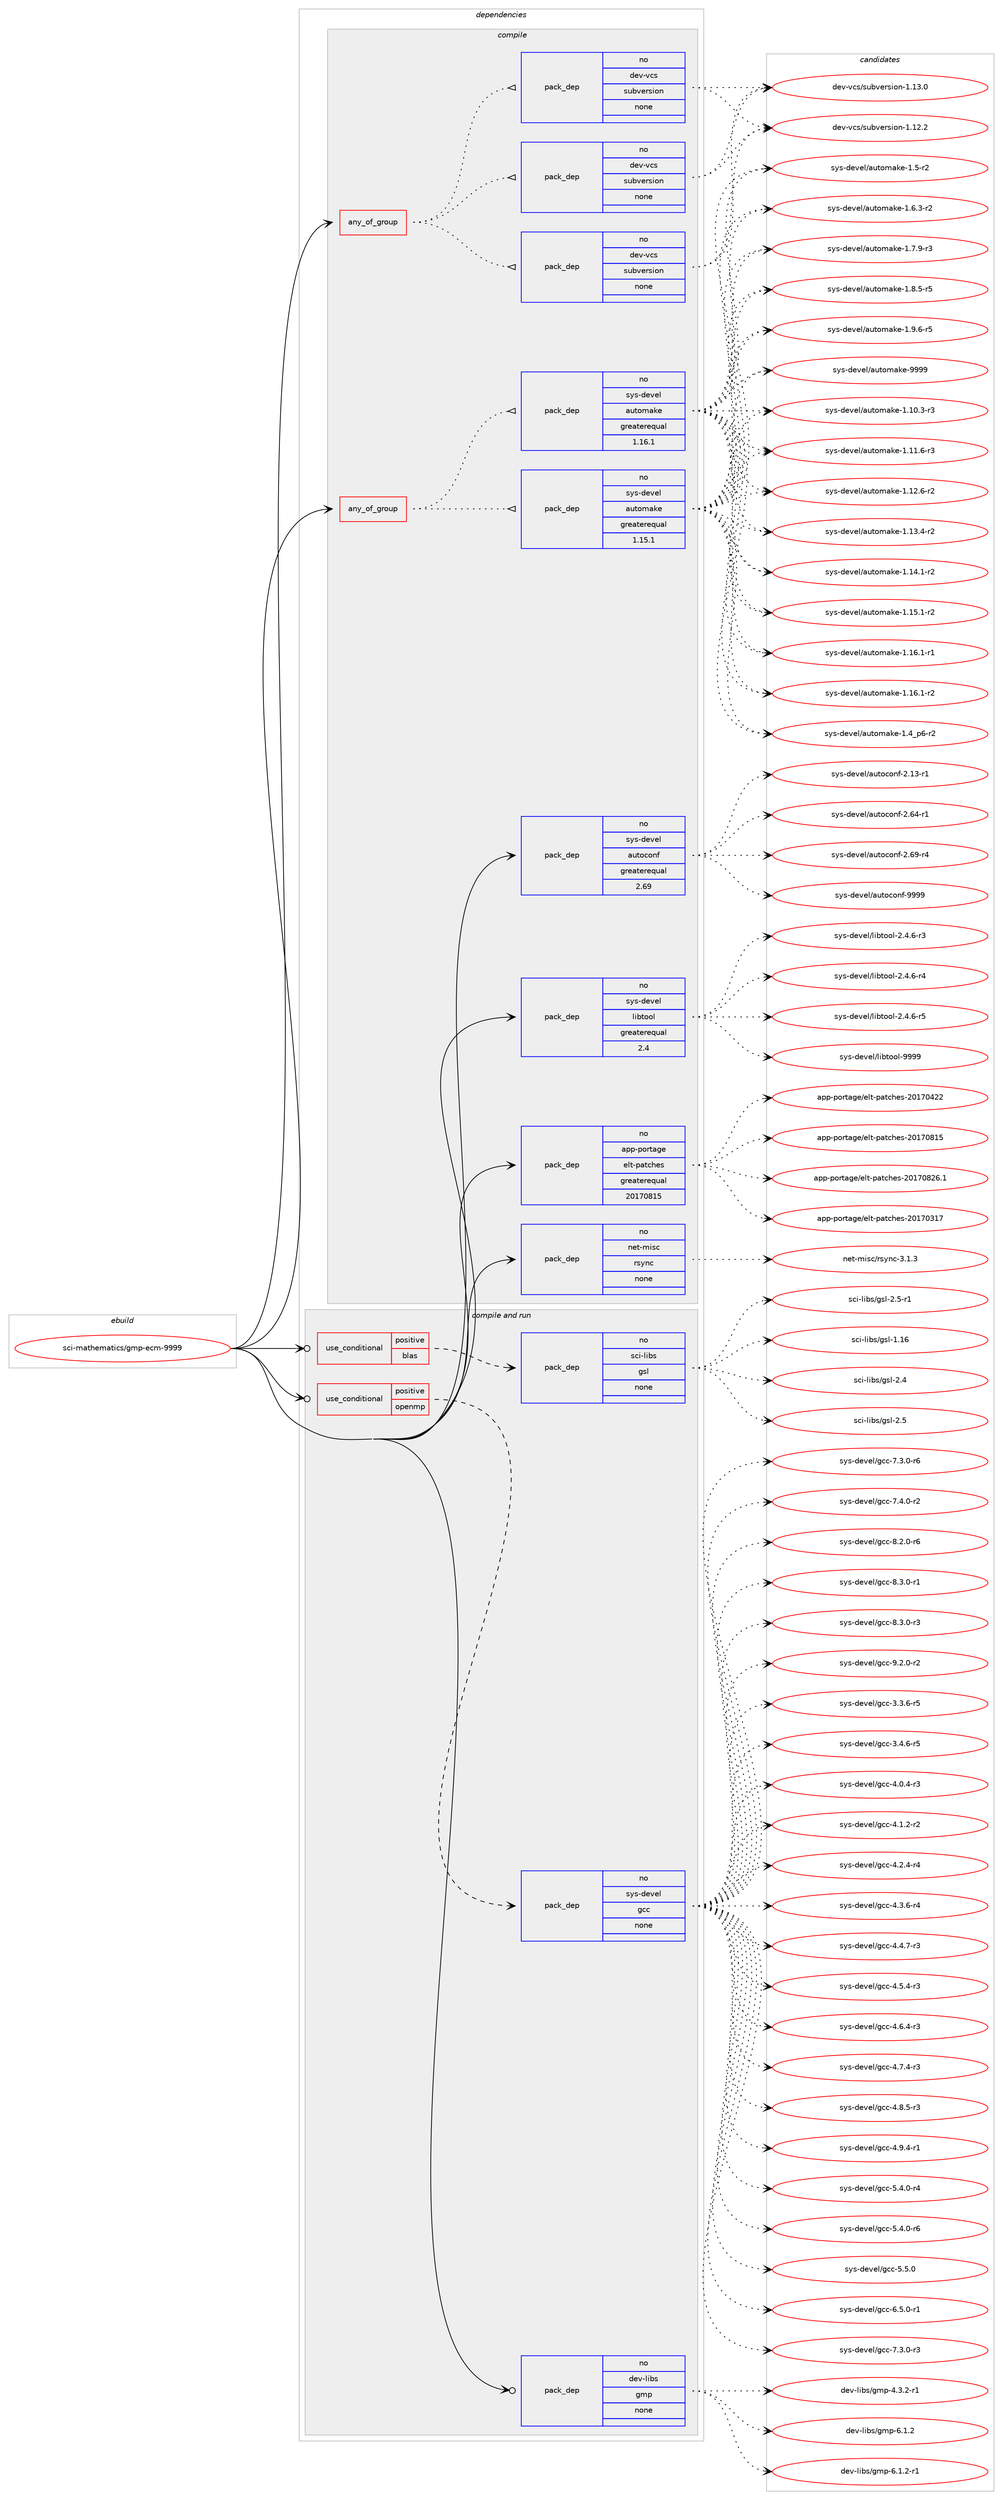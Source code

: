 digraph prolog {

# *************
# Graph options
# *************

newrank=true;
concentrate=true;
compound=true;
graph [rankdir=LR,fontname=Helvetica,fontsize=10,ranksep=1.5];#, ranksep=2.5, nodesep=0.2];
edge  [arrowhead=vee];
node  [fontname=Helvetica,fontsize=10];

# **********
# The ebuild
# **********

subgraph cluster_leftcol {
color=gray;
rank=same;
label=<<i>ebuild</i>>;
id [label="sci-mathematics/gmp-ecm-9999", color=red, width=4, href="../sci-mathematics/gmp-ecm-9999.svg"];
}

# ****************
# The dependencies
# ****************

subgraph cluster_midcol {
color=gray;
label=<<i>dependencies</i>>;
subgraph cluster_compile {
fillcolor="#eeeeee";
style=filled;
label=<<i>compile</i>>;
subgraph any14711 {
dependency861287 [label=<<TABLE BORDER="0" CELLBORDER="1" CELLSPACING="0" CELLPADDING="4"><TR><TD CELLPADDING="10">any_of_group</TD></TR></TABLE>>, shape=none, color=red];subgraph pack636971 {
dependency861288 [label=<<TABLE BORDER="0" CELLBORDER="1" CELLSPACING="0" CELLPADDING="4" WIDTH="220"><TR><TD ROWSPAN="6" CELLPADDING="30">pack_dep</TD></TR><TR><TD WIDTH="110">no</TD></TR><TR><TD>dev-vcs</TD></TR><TR><TD>subversion</TD></TR><TR><TD>none</TD></TR><TR><TD></TD></TR></TABLE>>, shape=none, color=blue];
}
dependency861287:e -> dependency861288:w [weight=20,style="dotted",arrowhead="oinv"];
subgraph pack636972 {
dependency861289 [label=<<TABLE BORDER="0" CELLBORDER="1" CELLSPACING="0" CELLPADDING="4" WIDTH="220"><TR><TD ROWSPAN="6" CELLPADDING="30">pack_dep</TD></TR><TR><TD WIDTH="110">no</TD></TR><TR><TD>dev-vcs</TD></TR><TR><TD>subversion</TD></TR><TR><TD>none</TD></TR><TR><TD></TD></TR></TABLE>>, shape=none, color=blue];
}
dependency861287:e -> dependency861289:w [weight=20,style="dotted",arrowhead="oinv"];
subgraph pack636973 {
dependency861290 [label=<<TABLE BORDER="0" CELLBORDER="1" CELLSPACING="0" CELLPADDING="4" WIDTH="220"><TR><TD ROWSPAN="6" CELLPADDING="30">pack_dep</TD></TR><TR><TD WIDTH="110">no</TD></TR><TR><TD>dev-vcs</TD></TR><TR><TD>subversion</TD></TR><TR><TD>none</TD></TR><TR><TD></TD></TR></TABLE>>, shape=none, color=blue];
}
dependency861287:e -> dependency861290:w [weight=20,style="dotted",arrowhead="oinv"];
}
id:e -> dependency861287:w [weight=20,style="solid",arrowhead="vee"];
subgraph any14712 {
dependency861291 [label=<<TABLE BORDER="0" CELLBORDER="1" CELLSPACING="0" CELLPADDING="4"><TR><TD CELLPADDING="10">any_of_group</TD></TR></TABLE>>, shape=none, color=red];subgraph pack636974 {
dependency861292 [label=<<TABLE BORDER="0" CELLBORDER="1" CELLSPACING="0" CELLPADDING="4" WIDTH="220"><TR><TD ROWSPAN="6" CELLPADDING="30">pack_dep</TD></TR><TR><TD WIDTH="110">no</TD></TR><TR><TD>sys-devel</TD></TR><TR><TD>automake</TD></TR><TR><TD>greaterequal</TD></TR><TR><TD>1.16.1</TD></TR></TABLE>>, shape=none, color=blue];
}
dependency861291:e -> dependency861292:w [weight=20,style="dotted",arrowhead="oinv"];
subgraph pack636975 {
dependency861293 [label=<<TABLE BORDER="0" CELLBORDER="1" CELLSPACING="0" CELLPADDING="4" WIDTH="220"><TR><TD ROWSPAN="6" CELLPADDING="30">pack_dep</TD></TR><TR><TD WIDTH="110">no</TD></TR><TR><TD>sys-devel</TD></TR><TR><TD>automake</TD></TR><TR><TD>greaterequal</TD></TR><TR><TD>1.15.1</TD></TR></TABLE>>, shape=none, color=blue];
}
dependency861291:e -> dependency861293:w [weight=20,style="dotted",arrowhead="oinv"];
}
id:e -> dependency861291:w [weight=20,style="solid",arrowhead="vee"];
subgraph pack636976 {
dependency861294 [label=<<TABLE BORDER="0" CELLBORDER="1" CELLSPACING="0" CELLPADDING="4" WIDTH="220"><TR><TD ROWSPAN="6" CELLPADDING="30">pack_dep</TD></TR><TR><TD WIDTH="110">no</TD></TR><TR><TD>app-portage</TD></TR><TR><TD>elt-patches</TD></TR><TR><TD>greaterequal</TD></TR><TR><TD>20170815</TD></TR></TABLE>>, shape=none, color=blue];
}
id:e -> dependency861294:w [weight=20,style="solid",arrowhead="vee"];
subgraph pack636977 {
dependency861295 [label=<<TABLE BORDER="0" CELLBORDER="1" CELLSPACING="0" CELLPADDING="4" WIDTH="220"><TR><TD ROWSPAN="6" CELLPADDING="30">pack_dep</TD></TR><TR><TD WIDTH="110">no</TD></TR><TR><TD>net-misc</TD></TR><TR><TD>rsync</TD></TR><TR><TD>none</TD></TR><TR><TD></TD></TR></TABLE>>, shape=none, color=blue];
}
id:e -> dependency861295:w [weight=20,style="solid",arrowhead="vee"];
subgraph pack636978 {
dependency861296 [label=<<TABLE BORDER="0" CELLBORDER="1" CELLSPACING="0" CELLPADDING="4" WIDTH="220"><TR><TD ROWSPAN="6" CELLPADDING="30">pack_dep</TD></TR><TR><TD WIDTH="110">no</TD></TR><TR><TD>sys-devel</TD></TR><TR><TD>autoconf</TD></TR><TR><TD>greaterequal</TD></TR><TR><TD>2.69</TD></TR></TABLE>>, shape=none, color=blue];
}
id:e -> dependency861296:w [weight=20,style="solid",arrowhead="vee"];
subgraph pack636979 {
dependency861297 [label=<<TABLE BORDER="0" CELLBORDER="1" CELLSPACING="0" CELLPADDING="4" WIDTH="220"><TR><TD ROWSPAN="6" CELLPADDING="30">pack_dep</TD></TR><TR><TD WIDTH="110">no</TD></TR><TR><TD>sys-devel</TD></TR><TR><TD>libtool</TD></TR><TR><TD>greaterequal</TD></TR><TR><TD>2.4</TD></TR></TABLE>>, shape=none, color=blue];
}
id:e -> dependency861297:w [weight=20,style="solid",arrowhead="vee"];
}
subgraph cluster_compileandrun {
fillcolor="#eeeeee";
style=filled;
label=<<i>compile and run</i>>;
subgraph cond209093 {
dependency861298 [label=<<TABLE BORDER="0" CELLBORDER="1" CELLSPACING="0" CELLPADDING="4"><TR><TD ROWSPAN="3" CELLPADDING="10">use_conditional</TD></TR><TR><TD>positive</TD></TR><TR><TD>blas</TD></TR></TABLE>>, shape=none, color=red];
subgraph pack636980 {
dependency861299 [label=<<TABLE BORDER="0" CELLBORDER="1" CELLSPACING="0" CELLPADDING="4" WIDTH="220"><TR><TD ROWSPAN="6" CELLPADDING="30">pack_dep</TD></TR><TR><TD WIDTH="110">no</TD></TR><TR><TD>sci-libs</TD></TR><TR><TD>gsl</TD></TR><TR><TD>none</TD></TR><TR><TD></TD></TR></TABLE>>, shape=none, color=blue];
}
dependency861298:e -> dependency861299:w [weight=20,style="dashed",arrowhead="vee"];
}
id:e -> dependency861298:w [weight=20,style="solid",arrowhead="odotvee"];
subgraph cond209094 {
dependency861300 [label=<<TABLE BORDER="0" CELLBORDER="1" CELLSPACING="0" CELLPADDING="4"><TR><TD ROWSPAN="3" CELLPADDING="10">use_conditional</TD></TR><TR><TD>positive</TD></TR><TR><TD>openmp</TD></TR></TABLE>>, shape=none, color=red];
subgraph pack636981 {
dependency861301 [label=<<TABLE BORDER="0" CELLBORDER="1" CELLSPACING="0" CELLPADDING="4" WIDTH="220"><TR><TD ROWSPAN="6" CELLPADDING="30">pack_dep</TD></TR><TR><TD WIDTH="110">no</TD></TR><TR><TD>sys-devel</TD></TR><TR><TD>gcc</TD></TR><TR><TD>none</TD></TR><TR><TD></TD></TR></TABLE>>, shape=none, color=blue];
}
dependency861300:e -> dependency861301:w [weight=20,style="dashed",arrowhead="vee"];
}
id:e -> dependency861300:w [weight=20,style="solid",arrowhead="odotvee"];
subgraph pack636982 {
dependency861302 [label=<<TABLE BORDER="0" CELLBORDER="1" CELLSPACING="0" CELLPADDING="4" WIDTH="220"><TR><TD ROWSPAN="6" CELLPADDING="30">pack_dep</TD></TR><TR><TD WIDTH="110">no</TD></TR><TR><TD>dev-libs</TD></TR><TR><TD>gmp</TD></TR><TR><TD>none</TD></TR><TR><TD></TD></TR></TABLE>>, shape=none, color=blue];
}
id:e -> dependency861302:w [weight=20,style="solid",arrowhead="odotvee"];
}
subgraph cluster_run {
fillcolor="#eeeeee";
style=filled;
label=<<i>run</i>>;
}
}

# **************
# The candidates
# **************

subgraph cluster_choices {
rank=same;
color=gray;
label=<<i>candidates</i>>;

subgraph choice636971 {
color=black;
nodesep=1;
choice1001011184511899115471151179811810111411510511111045494649504650 [label="dev-vcs/subversion-1.12.2", color=red, width=4,href="../dev-vcs/subversion-1.12.2.svg"];
choice1001011184511899115471151179811810111411510511111045494649514648 [label="dev-vcs/subversion-1.13.0", color=red, width=4,href="../dev-vcs/subversion-1.13.0.svg"];
dependency861288:e -> choice1001011184511899115471151179811810111411510511111045494649504650:w [style=dotted,weight="100"];
dependency861288:e -> choice1001011184511899115471151179811810111411510511111045494649514648:w [style=dotted,weight="100"];
}
subgraph choice636972 {
color=black;
nodesep=1;
choice1001011184511899115471151179811810111411510511111045494649504650 [label="dev-vcs/subversion-1.12.2", color=red, width=4,href="../dev-vcs/subversion-1.12.2.svg"];
choice1001011184511899115471151179811810111411510511111045494649514648 [label="dev-vcs/subversion-1.13.0", color=red, width=4,href="../dev-vcs/subversion-1.13.0.svg"];
dependency861289:e -> choice1001011184511899115471151179811810111411510511111045494649504650:w [style=dotted,weight="100"];
dependency861289:e -> choice1001011184511899115471151179811810111411510511111045494649514648:w [style=dotted,weight="100"];
}
subgraph choice636973 {
color=black;
nodesep=1;
choice1001011184511899115471151179811810111411510511111045494649504650 [label="dev-vcs/subversion-1.12.2", color=red, width=4,href="../dev-vcs/subversion-1.12.2.svg"];
choice1001011184511899115471151179811810111411510511111045494649514648 [label="dev-vcs/subversion-1.13.0", color=red, width=4,href="../dev-vcs/subversion-1.13.0.svg"];
dependency861290:e -> choice1001011184511899115471151179811810111411510511111045494649504650:w [style=dotted,weight="100"];
dependency861290:e -> choice1001011184511899115471151179811810111411510511111045494649514648:w [style=dotted,weight="100"];
}
subgraph choice636974 {
color=black;
nodesep=1;
choice11512111545100101118101108479711711611110997107101454946494846514511451 [label="sys-devel/automake-1.10.3-r3", color=red, width=4,href="../sys-devel/automake-1.10.3-r3.svg"];
choice11512111545100101118101108479711711611110997107101454946494946544511451 [label="sys-devel/automake-1.11.6-r3", color=red, width=4,href="../sys-devel/automake-1.11.6-r3.svg"];
choice11512111545100101118101108479711711611110997107101454946495046544511450 [label="sys-devel/automake-1.12.6-r2", color=red, width=4,href="../sys-devel/automake-1.12.6-r2.svg"];
choice11512111545100101118101108479711711611110997107101454946495146524511450 [label="sys-devel/automake-1.13.4-r2", color=red, width=4,href="../sys-devel/automake-1.13.4-r2.svg"];
choice11512111545100101118101108479711711611110997107101454946495246494511450 [label="sys-devel/automake-1.14.1-r2", color=red, width=4,href="../sys-devel/automake-1.14.1-r2.svg"];
choice11512111545100101118101108479711711611110997107101454946495346494511450 [label="sys-devel/automake-1.15.1-r2", color=red, width=4,href="../sys-devel/automake-1.15.1-r2.svg"];
choice11512111545100101118101108479711711611110997107101454946495446494511449 [label="sys-devel/automake-1.16.1-r1", color=red, width=4,href="../sys-devel/automake-1.16.1-r1.svg"];
choice11512111545100101118101108479711711611110997107101454946495446494511450 [label="sys-devel/automake-1.16.1-r2", color=red, width=4,href="../sys-devel/automake-1.16.1-r2.svg"];
choice115121115451001011181011084797117116111109971071014549465295112544511450 [label="sys-devel/automake-1.4_p6-r2", color=red, width=4,href="../sys-devel/automake-1.4_p6-r2.svg"];
choice11512111545100101118101108479711711611110997107101454946534511450 [label="sys-devel/automake-1.5-r2", color=red, width=4,href="../sys-devel/automake-1.5-r2.svg"];
choice115121115451001011181011084797117116111109971071014549465446514511450 [label="sys-devel/automake-1.6.3-r2", color=red, width=4,href="../sys-devel/automake-1.6.3-r2.svg"];
choice115121115451001011181011084797117116111109971071014549465546574511451 [label="sys-devel/automake-1.7.9-r3", color=red, width=4,href="../sys-devel/automake-1.7.9-r3.svg"];
choice115121115451001011181011084797117116111109971071014549465646534511453 [label="sys-devel/automake-1.8.5-r5", color=red, width=4,href="../sys-devel/automake-1.8.5-r5.svg"];
choice115121115451001011181011084797117116111109971071014549465746544511453 [label="sys-devel/automake-1.9.6-r5", color=red, width=4,href="../sys-devel/automake-1.9.6-r5.svg"];
choice115121115451001011181011084797117116111109971071014557575757 [label="sys-devel/automake-9999", color=red, width=4,href="../sys-devel/automake-9999.svg"];
dependency861292:e -> choice11512111545100101118101108479711711611110997107101454946494846514511451:w [style=dotted,weight="100"];
dependency861292:e -> choice11512111545100101118101108479711711611110997107101454946494946544511451:w [style=dotted,weight="100"];
dependency861292:e -> choice11512111545100101118101108479711711611110997107101454946495046544511450:w [style=dotted,weight="100"];
dependency861292:e -> choice11512111545100101118101108479711711611110997107101454946495146524511450:w [style=dotted,weight="100"];
dependency861292:e -> choice11512111545100101118101108479711711611110997107101454946495246494511450:w [style=dotted,weight="100"];
dependency861292:e -> choice11512111545100101118101108479711711611110997107101454946495346494511450:w [style=dotted,weight="100"];
dependency861292:e -> choice11512111545100101118101108479711711611110997107101454946495446494511449:w [style=dotted,weight="100"];
dependency861292:e -> choice11512111545100101118101108479711711611110997107101454946495446494511450:w [style=dotted,weight="100"];
dependency861292:e -> choice115121115451001011181011084797117116111109971071014549465295112544511450:w [style=dotted,weight="100"];
dependency861292:e -> choice11512111545100101118101108479711711611110997107101454946534511450:w [style=dotted,weight="100"];
dependency861292:e -> choice115121115451001011181011084797117116111109971071014549465446514511450:w [style=dotted,weight="100"];
dependency861292:e -> choice115121115451001011181011084797117116111109971071014549465546574511451:w [style=dotted,weight="100"];
dependency861292:e -> choice115121115451001011181011084797117116111109971071014549465646534511453:w [style=dotted,weight="100"];
dependency861292:e -> choice115121115451001011181011084797117116111109971071014549465746544511453:w [style=dotted,weight="100"];
dependency861292:e -> choice115121115451001011181011084797117116111109971071014557575757:w [style=dotted,weight="100"];
}
subgraph choice636975 {
color=black;
nodesep=1;
choice11512111545100101118101108479711711611110997107101454946494846514511451 [label="sys-devel/automake-1.10.3-r3", color=red, width=4,href="../sys-devel/automake-1.10.3-r3.svg"];
choice11512111545100101118101108479711711611110997107101454946494946544511451 [label="sys-devel/automake-1.11.6-r3", color=red, width=4,href="../sys-devel/automake-1.11.6-r3.svg"];
choice11512111545100101118101108479711711611110997107101454946495046544511450 [label="sys-devel/automake-1.12.6-r2", color=red, width=4,href="../sys-devel/automake-1.12.6-r2.svg"];
choice11512111545100101118101108479711711611110997107101454946495146524511450 [label="sys-devel/automake-1.13.4-r2", color=red, width=4,href="../sys-devel/automake-1.13.4-r2.svg"];
choice11512111545100101118101108479711711611110997107101454946495246494511450 [label="sys-devel/automake-1.14.1-r2", color=red, width=4,href="../sys-devel/automake-1.14.1-r2.svg"];
choice11512111545100101118101108479711711611110997107101454946495346494511450 [label="sys-devel/automake-1.15.1-r2", color=red, width=4,href="../sys-devel/automake-1.15.1-r2.svg"];
choice11512111545100101118101108479711711611110997107101454946495446494511449 [label="sys-devel/automake-1.16.1-r1", color=red, width=4,href="../sys-devel/automake-1.16.1-r1.svg"];
choice11512111545100101118101108479711711611110997107101454946495446494511450 [label="sys-devel/automake-1.16.1-r2", color=red, width=4,href="../sys-devel/automake-1.16.1-r2.svg"];
choice115121115451001011181011084797117116111109971071014549465295112544511450 [label="sys-devel/automake-1.4_p6-r2", color=red, width=4,href="../sys-devel/automake-1.4_p6-r2.svg"];
choice11512111545100101118101108479711711611110997107101454946534511450 [label="sys-devel/automake-1.5-r2", color=red, width=4,href="../sys-devel/automake-1.5-r2.svg"];
choice115121115451001011181011084797117116111109971071014549465446514511450 [label="sys-devel/automake-1.6.3-r2", color=red, width=4,href="../sys-devel/automake-1.6.3-r2.svg"];
choice115121115451001011181011084797117116111109971071014549465546574511451 [label="sys-devel/automake-1.7.9-r3", color=red, width=4,href="../sys-devel/automake-1.7.9-r3.svg"];
choice115121115451001011181011084797117116111109971071014549465646534511453 [label="sys-devel/automake-1.8.5-r5", color=red, width=4,href="../sys-devel/automake-1.8.5-r5.svg"];
choice115121115451001011181011084797117116111109971071014549465746544511453 [label="sys-devel/automake-1.9.6-r5", color=red, width=4,href="../sys-devel/automake-1.9.6-r5.svg"];
choice115121115451001011181011084797117116111109971071014557575757 [label="sys-devel/automake-9999", color=red, width=4,href="../sys-devel/automake-9999.svg"];
dependency861293:e -> choice11512111545100101118101108479711711611110997107101454946494846514511451:w [style=dotted,weight="100"];
dependency861293:e -> choice11512111545100101118101108479711711611110997107101454946494946544511451:w [style=dotted,weight="100"];
dependency861293:e -> choice11512111545100101118101108479711711611110997107101454946495046544511450:w [style=dotted,weight="100"];
dependency861293:e -> choice11512111545100101118101108479711711611110997107101454946495146524511450:w [style=dotted,weight="100"];
dependency861293:e -> choice11512111545100101118101108479711711611110997107101454946495246494511450:w [style=dotted,weight="100"];
dependency861293:e -> choice11512111545100101118101108479711711611110997107101454946495346494511450:w [style=dotted,weight="100"];
dependency861293:e -> choice11512111545100101118101108479711711611110997107101454946495446494511449:w [style=dotted,weight="100"];
dependency861293:e -> choice11512111545100101118101108479711711611110997107101454946495446494511450:w [style=dotted,weight="100"];
dependency861293:e -> choice115121115451001011181011084797117116111109971071014549465295112544511450:w [style=dotted,weight="100"];
dependency861293:e -> choice11512111545100101118101108479711711611110997107101454946534511450:w [style=dotted,weight="100"];
dependency861293:e -> choice115121115451001011181011084797117116111109971071014549465446514511450:w [style=dotted,weight="100"];
dependency861293:e -> choice115121115451001011181011084797117116111109971071014549465546574511451:w [style=dotted,weight="100"];
dependency861293:e -> choice115121115451001011181011084797117116111109971071014549465646534511453:w [style=dotted,weight="100"];
dependency861293:e -> choice115121115451001011181011084797117116111109971071014549465746544511453:w [style=dotted,weight="100"];
dependency861293:e -> choice115121115451001011181011084797117116111109971071014557575757:w [style=dotted,weight="100"];
}
subgraph choice636976 {
color=black;
nodesep=1;
choice97112112451121111141169710310147101108116451129711699104101115455048495548514955 [label="app-portage/elt-patches-20170317", color=red, width=4,href="../app-portage/elt-patches-20170317.svg"];
choice97112112451121111141169710310147101108116451129711699104101115455048495548525050 [label="app-portage/elt-patches-20170422", color=red, width=4,href="../app-portage/elt-patches-20170422.svg"];
choice97112112451121111141169710310147101108116451129711699104101115455048495548564953 [label="app-portage/elt-patches-20170815", color=red, width=4,href="../app-portage/elt-patches-20170815.svg"];
choice971121124511211111411697103101471011081164511297116991041011154550484955485650544649 [label="app-portage/elt-patches-20170826.1", color=red, width=4,href="../app-portage/elt-patches-20170826.1.svg"];
dependency861294:e -> choice97112112451121111141169710310147101108116451129711699104101115455048495548514955:w [style=dotted,weight="100"];
dependency861294:e -> choice97112112451121111141169710310147101108116451129711699104101115455048495548525050:w [style=dotted,weight="100"];
dependency861294:e -> choice97112112451121111141169710310147101108116451129711699104101115455048495548564953:w [style=dotted,weight="100"];
dependency861294:e -> choice971121124511211111411697103101471011081164511297116991041011154550484955485650544649:w [style=dotted,weight="100"];
}
subgraph choice636977 {
color=black;
nodesep=1;
choice11010111645109105115994711411512111099455146494651 [label="net-misc/rsync-3.1.3", color=red, width=4,href="../net-misc/rsync-3.1.3.svg"];
dependency861295:e -> choice11010111645109105115994711411512111099455146494651:w [style=dotted,weight="100"];
}
subgraph choice636978 {
color=black;
nodesep=1;
choice1151211154510010111810110847971171161119911111010245504649514511449 [label="sys-devel/autoconf-2.13-r1", color=red, width=4,href="../sys-devel/autoconf-2.13-r1.svg"];
choice1151211154510010111810110847971171161119911111010245504654524511449 [label="sys-devel/autoconf-2.64-r1", color=red, width=4,href="../sys-devel/autoconf-2.64-r1.svg"];
choice1151211154510010111810110847971171161119911111010245504654574511452 [label="sys-devel/autoconf-2.69-r4", color=red, width=4,href="../sys-devel/autoconf-2.69-r4.svg"];
choice115121115451001011181011084797117116111991111101024557575757 [label="sys-devel/autoconf-9999", color=red, width=4,href="../sys-devel/autoconf-9999.svg"];
dependency861296:e -> choice1151211154510010111810110847971171161119911111010245504649514511449:w [style=dotted,weight="100"];
dependency861296:e -> choice1151211154510010111810110847971171161119911111010245504654524511449:w [style=dotted,weight="100"];
dependency861296:e -> choice1151211154510010111810110847971171161119911111010245504654574511452:w [style=dotted,weight="100"];
dependency861296:e -> choice115121115451001011181011084797117116111991111101024557575757:w [style=dotted,weight="100"];
}
subgraph choice636979 {
color=black;
nodesep=1;
choice1151211154510010111810110847108105981161111111084550465246544511451 [label="sys-devel/libtool-2.4.6-r3", color=red, width=4,href="../sys-devel/libtool-2.4.6-r3.svg"];
choice1151211154510010111810110847108105981161111111084550465246544511452 [label="sys-devel/libtool-2.4.6-r4", color=red, width=4,href="../sys-devel/libtool-2.4.6-r4.svg"];
choice1151211154510010111810110847108105981161111111084550465246544511453 [label="sys-devel/libtool-2.4.6-r5", color=red, width=4,href="../sys-devel/libtool-2.4.6-r5.svg"];
choice1151211154510010111810110847108105981161111111084557575757 [label="sys-devel/libtool-9999", color=red, width=4,href="../sys-devel/libtool-9999.svg"];
dependency861297:e -> choice1151211154510010111810110847108105981161111111084550465246544511451:w [style=dotted,weight="100"];
dependency861297:e -> choice1151211154510010111810110847108105981161111111084550465246544511452:w [style=dotted,weight="100"];
dependency861297:e -> choice1151211154510010111810110847108105981161111111084550465246544511453:w [style=dotted,weight="100"];
dependency861297:e -> choice1151211154510010111810110847108105981161111111084557575757:w [style=dotted,weight="100"];
}
subgraph choice636980 {
color=black;
nodesep=1;
choice115991054510810598115471031151084549464954 [label="sci-libs/gsl-1.16", color=red, width=4,href="../sci-libs/gsl-1.16.svg"];
choice1159910545108105981154710311510845504652 [label="sci-libs/gsl-2.4", color=red, width=4,href="../sci-libs/gsl-2.4.svg"];
choice1159910545108105981154710311510845504653 [label="sci-libs/gsl-2.5", color=red, width=4,href="../sci-libs/gsl-2.5.svg"];
choice11599105451081059811547103115108455046534511449 [label="sci-libs/gsl-2.5-r1", color=red, width=4,href="../sci-libs/gsl-2.5-r1.svg"];
dependency861299:e -> choice115991054510810598115471031151084549464954:w [style=dotted,weight="100"];
dependency861299:e -> choice1159910545108105981154710311510845504652:w [style=dotted,weight="100"];
dependency861299:e -> choice1159910545108105981154710311510845504653:w [style=dotted,weight="100"];
dependency861299:e -> choice11599105451081059811547103115108455046534511449:w [style=dotted,weight="100"];
}
subgraph choice636981 {
color=black;
nodesep=1;
choice115121115451001011181011084710399994551465146544511453 [label="sys-devel/gcc-3.3.6-r5", color=red, width=4,href="../sys-devel/gcc-3.3.6-r5.svg"];
choice115121115451001011181011084710399994551465246544511453 [label="sys-devel/gcc-3.4.6-r5", color=red, width=4,href="../sys-devel/gcc-3.4.6-r5.svg"];
choice115121115451001011181011084710399994552464846524511451 [label="sys-devel/gcc-4.0.4-r3", color=red, width=4,href="../sys-devel/gcc-4.0.4-r3.svg"];
choice115121115451001011181011084710399994552464946504511450 [label="sys-devel/gcc-4.1.2-r2", color=red, width=4,href="../sys-devel/gcc-4.1.2-r2.svg"];
choice115121115451001011181011084710399994552465046524511452 [label="sys-devel/gcc-4.2.4-r4", color=red, width=4,href="../sys-devel/gcc-4.2.4-r4.svg"];
choice115121115451001011181011084710399994552465146544511452 [label="sys-devel/gcc-4.3.6-r4", color=red, width=4,href="../sys-devel/gcc-4.3.6-r4.svg"];
choice115121115451001011181011084710399994552465246554511451 [label="sys-devel/gcc-4.4.7-r3", color=red, width=4,href="../sys-devel/gcc-4.4.7-r3.svg"];
choice115121115451001011181011084710399994552465346524511451 [label="sys-devel/gcc-4.5.4-r3", color=red, width=4,href="../sys-devel/gcc-4.5.4-r3.svg"];
choice115121115451001011181011084710399994552465446524511451 [label="sys-devel/gcc-4.6.4-r3", color=red, width=4,href="../sys-devel/gcc-4.6.4-r3.svg"];
choice115121115451001011181011084710399994552465546524511451 [label="sys-devel/gcc-4.7.4-r3", color=red, width=4,href="../sys-devel/gcc-4.7.4-r3.svg"];
choice115121115451001011181011084710399994552465646534511451 [label="sys-devel/gcc-4.8.5-r3", color=red, width=4,href="../sys-devel/gcc-4.8.5-r3.svg"];
choice115121115451001011181011084710399994552465746524511449 [label="sys-devel/gcc-4.9.4-r1", color=red, width=4,href="../sys-devel/gcc-4.9.4-r1.svg"];
choice115121115451001011181011084710399994553465246484511452 [label="sys-devel/gcc-5.4.0-r4", color=red, width=4,href="../sys-devel/gcc-5.4.0-r4.svg"];
choice115121115451001011181011084710399994553465246484511454 [label="sys-devel/gcc-5.4.0-r6", color=red, width=4,href="../sys-devel/gcc-5.4.0-r6.svg"];
choice11512111545100101118101108471039999455346534648 [label="sys-devel/gcc-5.5.0", color=red, width=4,href="../sys-devel/gcc-5.5.0.svg"];
choice115121115451001011181011084710399994554465346484511449 [label="sys-devel/gcc-6.5.0-r1", color=red, width=4,href="../sys-devel/gcc-6.5.0-r1.svg"];
choice115121115451001011181011084710399994555465146484511451 [label="sys-devel/gcc-7.3.0-r3", color=red, width=4,href="../sys-devel/gcc-7.3.0-r3.svg"];
choice115121115451001011181011084710399994555465146484511454 [label="sys-devel/gcc-7.3.0-r6", color=red, width=4,href="../sys-devel/gcc-7.3.0-r6.svg"];
choice115121115451001011181011084710399994555465246484511450 [label="sys-devel/gcc-7.4.0-r2", color=red, width=4,href="../sys-devel/gcc-7.4.0-r2.svg"];
choice115121115451001011181011084710399994556465046484511454 [label="sys-devel/gcc-8.2.0-r6", color=red, width=4,href="../sys-devel/gcc-8.2.0-r6.svg"];
choice115121115451001011181011084710399994556465146484511449 [label="sys-devel/gcc-8.3.0-r1", color=red, width=4,href="../sys-devel/gcc-8.3.0-r1.svg"];
choice115121115451001011181011084710399994556465146484511451 [label="sys-devel/gcc-8.3.0-r3", color=red, width=4,href="../sys-devel/gcc-8.3.0-r3.svg"];
choice115121115451001011181011084710399994557465046484511450 [label="sys-devel/gcc-9.2.0-r2", color=red, width=4,href="../sys-devel/gcc-9.2.0-r2.svg"];
dependency861301:e -> choice115121115451001011181011084710399994551465146544511453:w [style=dotted,weight="100"];
dependency861301:e -> choice115121115451001011181011084710399994551465246544511453:w [style=dotted,weight="100"];
dependency861301:e -> choice115121115451001011181011084710399994552464846524511451:w [style=dotted,weight="100"];
dependency861301:e -> choice115121115451001011181011084710399994552464946504511450:w [style=dotted,weight="100"];
dependency861301:e -> choice115121115451001011181011084710399994552465046524511452:w [style=dotted,weight="100"];
dependency861301:e -> choice115121115451001011181011084710399994552465146544511452:w [style=dotted,weight="100"];
dependency861301:e -> choice115121115451001011181011084710399994552465246554511451:w [style=dotted,weight="100"];
dependency861301:e -> choice115121115451001011181011084710399994552465346524511451:w [style=dotted,weight="100"];
dependency861301:e -> choice115121115451001011181011084710399994552465446524511451:w [style=dotted,weight="100"];
dependency861301:e -> choice115121115451001011181011084710399994552465546524511451:w [style=dotted,weight="100"];
dependency861301:e -> choice115121115451001011181011084710399994552465646534511451:w [style=dotted,weight="100"];
dependency861301:e -> choice115121115451001011181011084710399994552465746524511449:w [style=dotted,weight="100"];
dependency861301:e -> choice115121115451001011181011084710399994553465246484511452:w [style=dotted,weight="100"];
dependency861301:e -> choice115121115451001011181011084710399994553465246484511454:w [style=dotted,weight="100"];
dependency861301:e -> choice11512111545100101118101108471039999455346534648:w [style=dotted,weight="100"];
dependency861301:e -> choice115121115451001011181011084710399994554465346484511449:w [style=dotted,weight="100"];
dependency861301:e -> choice115121115451001011181011084710399994555465146484511451:w [style=dotted,weight="100"];
dependency861301:e -> choice115121115451001011181011084710399994555465146484511454:w [style=dotted,weight="100"];
dependency861301:e -> choice115121115451001011181011084710399994555465246484511450:w [style=dotted,weight="100"];
dependency861301:e -> choice115121115451001011181011084710399994556465046484511454:w [style=dotted,weight="100"];
dependency861301:e -> choice115121115451001011181011084710399994556465146484511449:w [style=dotted,weight="100"];
dependency861301:e -> choice115121115451001011181011084710399994556465146484511451:w [style=dotted,weight="100"];
dependency861301:e -> choice115121115451001011181011084710399994557465046484511450:w [style=dotted,weight="100"];
}
subgraph choice636982 {
color=black;
nodesep=1;
choice1001011184510810598115471031091124552465146504511449 [label="dev-libs/gmp-4.3.2-r1", color=red, width=4,href="../dev-libs/gmp-4.3.2-r1.svg"];
choice100101118451081059811547103109112455446494650 [label="dev-libs/gmp-6.1.2", color=red, width=4,href="../dev-libs/gmp-6.1.2.svg"];
choice1001011184510810598115471031091124554464946504511449 [label="dev-libs/gmp-6.1.2-r1", color=red, width=4,href="../dev-libs/gmp-6.1.2-r1.svg"];
dependency861302:e -> choice1001011184510810598115471031091124552465146504511449:w [style=dotted,weight="100"];
dependency861302:e -> choice100101118451081059811547103109112455446494650:w [style=dotted,weight="100"];
dependency861302:e -> choice1001011184510810598115471031091124554464946504511449:w [style=dotted,weight="100"];
}
}

}
